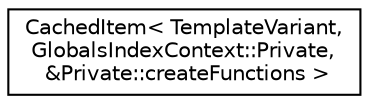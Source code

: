 digraph "Graphical Class Hierarchy"
{
 // LATEX_PDF_SIZE
  edge [fontname="Helvetica",fontsize="10",labelfontname="Helvetica",labelfontsize="10"];
  node [fontname="Helvetica",fontsize="10",shape=record];
  rankdir="LR";
  Node0 [label="CachedItem\< TemplateVariant,\l GlobalsIndexContext::Private,\l &Private::createFunctions \>",height=0.2,width=0.4,color="black", fillcolor="white", style="filled",URL="$classCachedItem.html",tooltip=" "];
}
